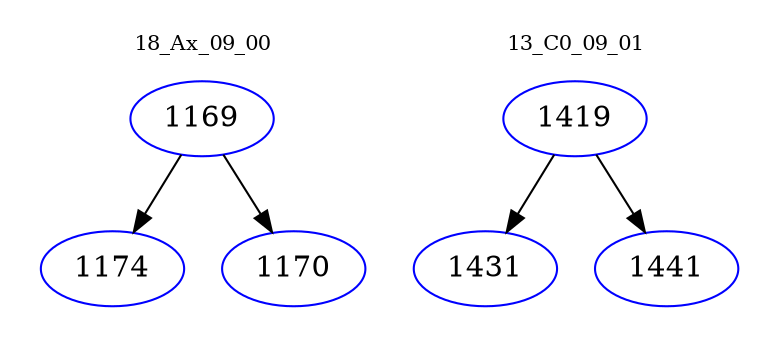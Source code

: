 digraph{
subgraph cluster_0 {
color = white
label = "18_Ax_09_00";
fontsize=10;
T0_1169 [label="1169", color="blue"]
T0_1169 -> T0_1174 [color="black"]
T0_1174 [label="1174", color="blue"]
T0_1169 -> T0_1170 [color="black"]
T0_1170 [label="1170", color="blue"]
}
subgraph cluster_1 {
color = white
label = "13_C0_09_01";
fontsize=10;
T1_1419 [label="1419", color="blue"]
T1_1419 -> T1_1431 [color="black"]
T1_1431 [label="1431", color="blue"]
T1_1419 -> T1_1441 [color="black"]
T1_1441 [label="1441", color="blue"]
}
}
